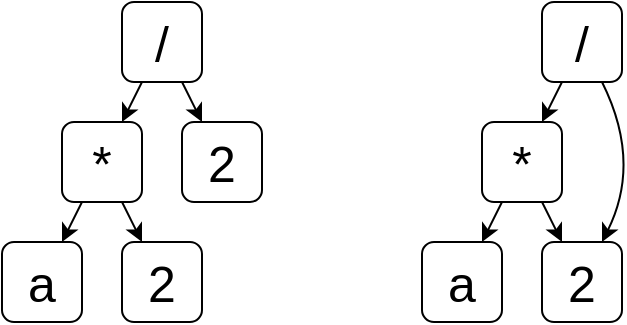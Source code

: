 <mxfile version="14.1.8" type="device"><diagram id="U6u8TpTysYHCIyy8GKFz" name="Page-1"><mxGraphModel dx="630" dy="571" grid="1" gridSize="10" guides="1" tooltips="1" connect="1" arrows="1" fold="1" page="1" pageScale="1" pageWidth="850" pageHeight="1100" math="0" shadow="0"><root><mxCell id="0"/><mxCell id="1" parent="0"/><mxCell id="SItMPQU2eYpDs794JgOU-8" style="rounded=0;orthogonalLoop=1;jettySize=auto;html=1;exitX=0.25;exitY=1;exitDx=0;exitDy=0;fontSize=25;" parent="1" source="SItMPQU2eYpDs794JgOU-1" target="SItMPQU2eYpDs794JgOU-6" edge="1"><mxGeometry relative="1" as="geometry"/></mxCell><mxCell id="SItMPQU2eYpDs794JgOU-9" style="rounded=0;orthogonalLoop=1;jettySize=auto;html=1;exitX=0.75;exitY=1;exitDx=0;exitDy=0;fontSize=25;" parent="1" source="SItMPQU2eYpDs794JgOU-1" target="SItMPQU2eYpDs794JgOU-5" edge="1"><mxGeometry relative="1" as="geometry"/></mxCell><mxCell id="SItMPQU2eYpDs794JgOU-1" value="/" style="rounded=1;whiteSpace=wrap;html=1;fontSize=25;" parent="1" vertex="1"><mxGeometry x="280" y="160" width="40" height="40" as="geometry"/></mxCell><mxCell id="SItMPQU2eYpDs794JgOU-4" value="2" style="rounded=1;whiteSpace=wrap;html=1;fontSize=25;direction=south;" parent="1" vertex="1"><mxGeometry x="280" y="280" width="40" height="40" as="geometry"/></mxCell><mxCell id="SItMPQU2eYpDs794JgOU-5" value="2" style="rounded=1;whiteSpace=wrap;html=1;fontSize=25;" parent="1" vertex="1"><mxGeometry x="310" y="220" width="40" height="40" as="geometry"/></mxCell><mxCell id="SItMPQU2eYpDs794JgOU-10" style="rounded=0;orthogonalLoop=1;jettySize=auto;html=1;exitX=0.25;exitY=1;exitDx=0;exitDy=0;fontSize=25;" parent="1" source="SItMPQU2eYpDs794JgOU-6" target="SItMPQU2eYpDs794JgOU-7" edge="1"><mxGeometry relative="1" as="geometry"/></mxCell><mxCell id="SItMPQU2eYpDs794JgOU-11" style="rounded=0;orthogonalLoop=1;jettySize=auto;html=1;exitX=0.75;exitY=1;exitDx=0;exitDy=0;fontSize=25;" parent="1" source="SItMPQU2eYpDs794JgOU-6" target="SItMPQU2eYpDs794JgOU-4" edge="1"><mxGeometry relative="1" as="geometry"/></mxCell><mxCell id="SItMPQU2eYpDs794JgOU-6" value="*" style="rounded=1;whiteSpace=wrap;html=1;fontSize=25;" parent="1" vertex="1"><mxGeometry x="250" y="220" width="40" height="40" as="geometry"/></mxCell><mxCell id="SItMPQU2eYpDs794JgOU-7" value="a" style="rounded=1;whiteSpace=wrap;html=1;fontSize=25;" parent="1" vertex="1"><mxGeometry x="220" y="280" width="40" height="40" as="geometry"/></mxCell><mxCell id="IeQIu_B0ccTp6QJXLSfM-1" style="rounded=0;orthogonalLoop=1;jettySize=auto;html=1;exitX=0.25;exitY=1;exitDx=0;exitDy=0;fontSize=25;" edge="1" source="IeQIu_B0ccTp6QJXLSfM-3" target="IeQIu_B0ccTp6QJXLSfM-8" parent="1"><mxGeometry relative="1" as="geometry"/></mxCell><mxCell id="IeQIu_B0ccTp6QJXLSfM-11" style="orthogonalLoop=1;jettySize=auto;html=1;exitX=0.75;exitY=1;exitDx=0;exitDy=0;curved=1;" edge="1" parent="1" source="IeQIu_B0ccTp6QJXLSfM-3" target="IeQIu_B0ccTp6QJXLSfM-4"><mxGeometry relative="1" as="geometry"><Array as="points"><mxPoint x="540" y="240"/></Array></mxGeometry></mxCell><mxCell id="IeQIu_B0ccTp6QJXLSfM-3" value="/" style="rounded=1;whiteSpace=wrap;html=1;fontSize=25;" vertex="1" parent="1"><mxGeometry x="490" y="160" width="40" height="40" as="geometry"/></mxCell><mxCell id="IeQIu_B0ccTp6QJXLSfM-4" value="2" style="rounded=1;whiteSpace=wrap;html=1;fontSize=25;direction=south;" vertex="1" parent="1"><mxGeometry x="490" y="280" width="40" height="40" as="geometry"/></mxCell><mxCell id="IeQIu_B0ccTp6QJXLSfM-6" style="rounded=0;orthogonalLoop=1;jettySize=auto;html=1;exitX=0.25;exitY=1;exitDx=0;exitDy=0;fontSize=25;" edge="1" source="IeQIu_B0ccTp6QJXLSfM-8" target="IeQIu_B0ccTp6QJXLSfM-9" parent="1"><mxGeometry relative="1" as="geometry"/></mxCell><mxCell id="IeQIu_B0ccTp6QJXLSfM-7" style="rounded=0;orthogonalLoop=1;jettySize=auto;html=1;exitX=0.75;exitY=1;exitDx=0;exitDy=0;fontSize=25;" edge="1" source="IeQIu_B0ccTp6QJXLSfM-8" target="IeQIu_B0ccTp6QJXLSfM-4" parent="1"><mxGeometry relative="1" as="geometry"/></mxCell><mxCell id="IeQIu_B0ccTp6QJXLSfM-8" value="*" style="rounded=1;whiteSpace=wrap;html=1;fontSize=25;" vertex="1" parent="1"><mxGeometry x="460" y="220" width="40" height="40" as="geometry"/></mxCell><mxCell id="IeQIu_B0ccTp6QJXLSfM-9" value="a" style="rounded=1;whiteSpace=wrap;html=1;fontSize=25;" vertex="1" parent="1"><mxGeometry x="430" y="280" width="40" height="40" as="geometry"/></mxCell></root></mxGraphModel></diagram></mxfile>